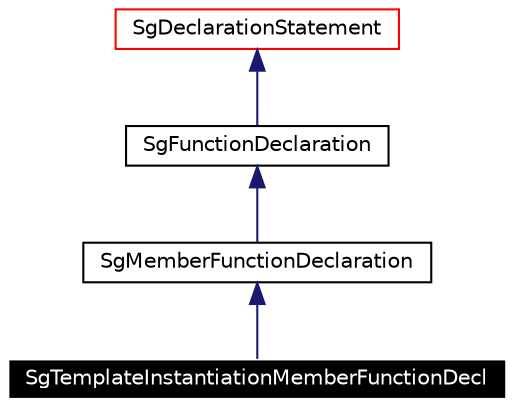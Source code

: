 digraph G
{
  edge [fontname="Helvetica",fontsize=10,labelfontname="Helvetica",labelfontsize=10];
  node [fontname="Helvetica",fontsize=10,shape=record];
  Node1 [label="SgTemplateInstantiationMemberFunctionDecl",height=0.2,width=0.4,color="white", fillcolor="black", style="filled" fontcolor="white"];
  Node2 -> Node1 [dir=back,color="midnightblue",fontsize=10,style="solid",fontname="Helvetica"];
  Node2 [label="SgMemberFunctionDeclaration",height=0.2,width=0.4,color="black",URL="$classSgMemberFunctionDeclaration.html"];
  Node3 -> Node2 [dir=back,color="midnightblue",fontsize=10,style="solid",fontname="Helvetica"];
  Node3 [label="SgFunctionDeclaration",height=0.2,width=0.4,color="black",URL="$classSgFunctionDeclaration.html"];
  Node4 -> Node3 [dir=back,color="midnightblue",fontsize=10,style="solid",fontname="Helvetica"];
  Node4 [label="SgDeclarationStatement",height=0.2,width=0.4,color="red",URL="$classSgDeclarationStatement.html"];
}
